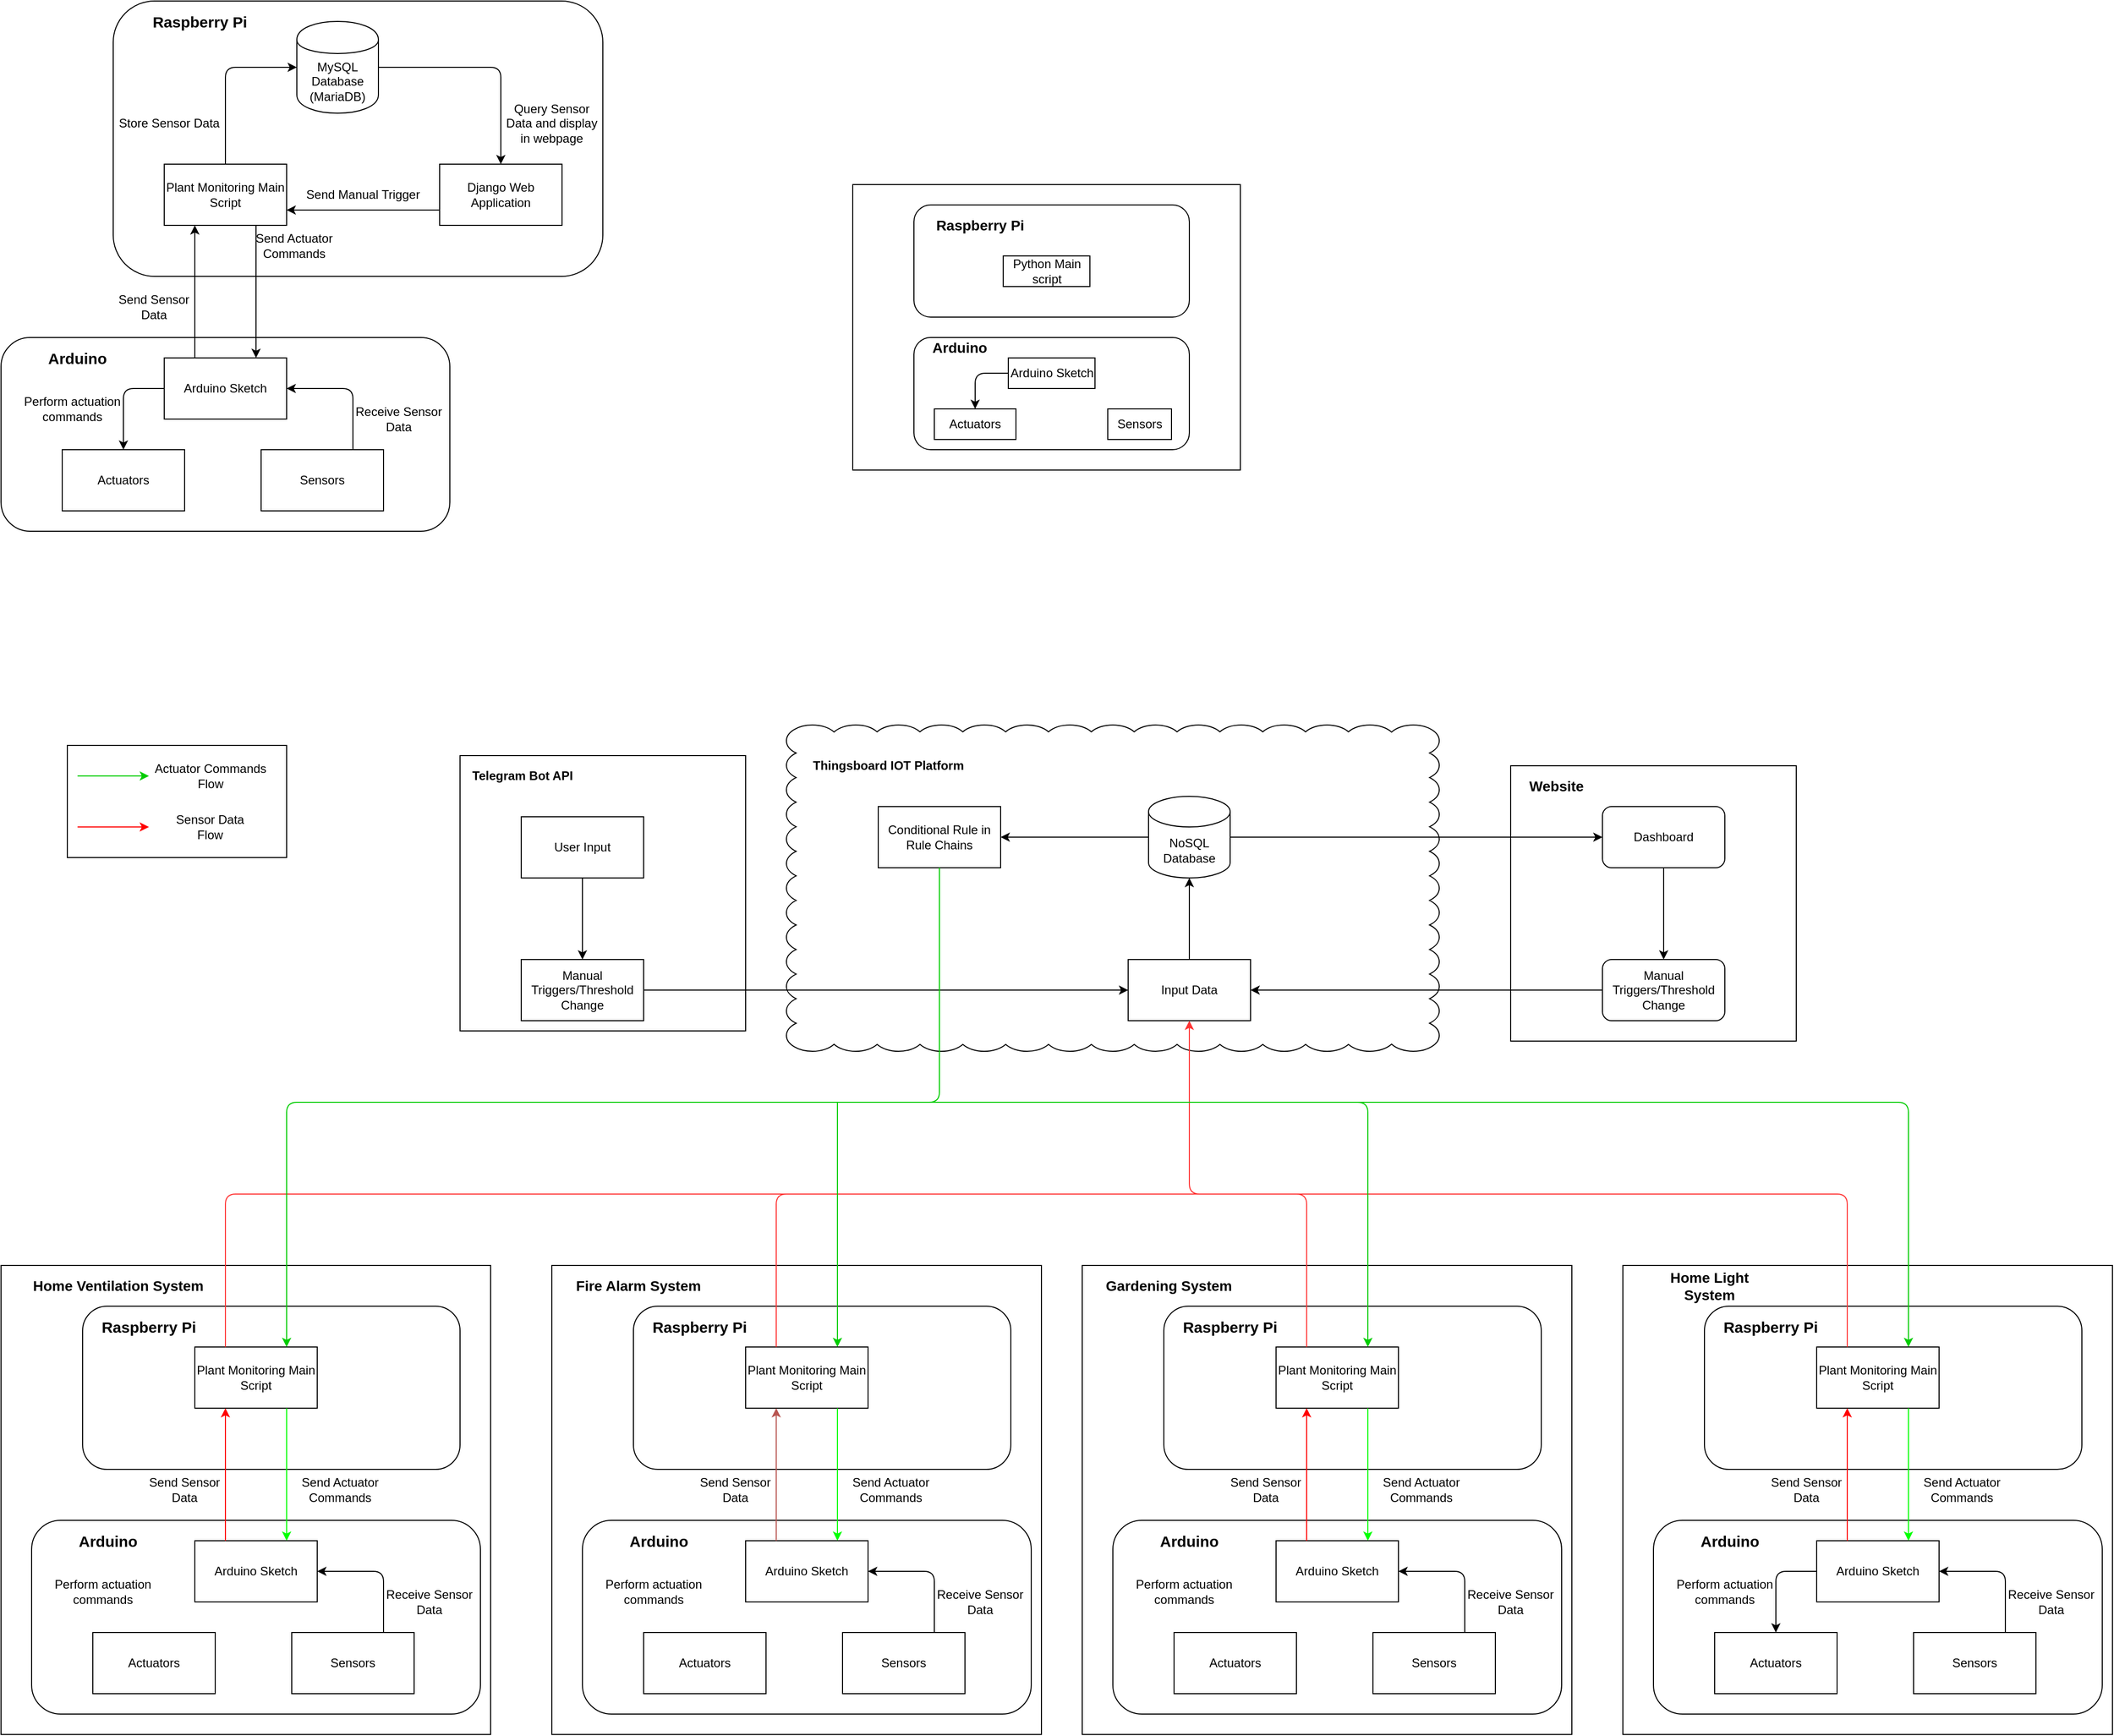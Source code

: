 <mxfile version="14.7.3" type="github">
  <diagram id="RHk_pySFA4WUQYIGAy_g" name="Page-1">
    <mxGraphModel dx="6440" dy="3587" grid="1" gridSize="10" guides="1" tooltips="1" connect="1" arrows="1" fold="1" page="1" pageScale="1" pageWidth="850" pageHeight="1100" math="0" shadow="0">
      <root>
        <mxCell id="0" />
        <mxCell id="1" parent="0" />
        <mxCell id="jMAbbTSeN2lzTfF_vfag-72" value="" style="rounded=0;whiteSpace=wrap;html=1;" vertex="1" parent="1">
          <mxGeometry x="630" y="630" width="480" height="460" as="geometry" />
        </mxCell>
        <mxCell id="jMAbbTSeN2lzTfF_vfag-3" value="" style="whiteSpace=wrap;html=1;shape=mxgraph.basic.cloud_rect" vertex="1" parent="1">
          <mxGeometry x="-190" y="100" width="640" height="320" as="geometry" />
        </mxCell>
        <mxCell id="jMAbbTSeN2lzTfF_vfag-4" value="Input Data" style="rounded=0;whiteSpace=wrap;html=1;" vertex="1" parent="1">
          <mxGeometry x="145" y="330" width="120" height="60" as="geometry" />
        </mxCell>
        <mxCell id="jMAbbTSeN2lzTfF_vfag-5" value="Conditional Rule in Rule Chains" style="rounded=0;whiteSpace=wrap;html=1;" vertex="1" parent="1">
          <mxGeometry x="-100" y="180" width="120" height="60" as="geometry" />
        </mxCell>
        <mxCell id="jMAbbTSeN2lzTfF_vfag-6" value="NoSQL Database" style="shape=cylinder3;whiteSpace=wrap;html=1;boundedLbl=1;backgroundOutline=1;size=15;" vertex="1" parent="1">
          <mxGeometry x="165" y="170" width="80" height="80" as="geometry" />
        </mxCell>
        <mxCell id="jMAbbTSeN2lzTfF_vfag-7" value="" style="endArrow=classic;html=1;exitX=0.5;exitY=0;exitDx=0;exitDy=0;" edge="1" parent="1" source="jMAbbTSeN2lzTfF_vfag-4">
          <mxGeometry width="50" height="50" relative="1" as="geometry">
            <mxPoint x="170" y="550" as="sourcePoint" />
            <mxPoint x="205" y="250" as="targetPoint" />
          </mxGeometry>
        </mxCell>
        <mxCell id="jMAbbTSeN2lzTfF_vfag-8" value="" style="endArrow=classic;html=1;entryX=1;entryY=0.5;entryDx=0;entryDy=0;exitX=0;exitY=0.5;exitDx=0;exitDy=0;exitPerimeter=0;" edge="1" parent="1" source="jMAbbTSeN2lzTfF_vfag-6" target="jMAbbTSeN2lzTfF_vfag-5">
          <mxGeometry width="50" height="50" relative="1" as="geometry">
            <mxPoint x="450" y="650" as="sourcePoint" />
            <mxPoint x="500" y="600" as="targetPoint" />
          </mxGeometry>
        </mxCell>
        <mxCell id="jMAbbTSeN2lzTfF_vfag-10" value="" style="rounded=0;whiteSpace=wrap;html=1;" vertex="1" parent="1">
          <mxGeometry x="-125" y="-430" width="380" height="280" as="geometry" />
        </mxCell>
        <mxCell id="jMAbbTSeN2lzTfF_vfag-13" value="" style="rounded=1;whiteSpace=wrap;html=1;" vertex="1" parent="1">
          <mxGeometry x="-850" y="-610" width="480" height="270" as="geometry" />
        </mxCell>
        <mxCell id="jMAbbTSeN2lzTfF_vfag-14" value="" style="rounded=1;whiteSpace=wrap;html=1;" vertex="1" parent="1">
          <mxGeometry x="-960" y="-280" width="440" height="190" as="geometry" />
        </mxCell>
        <mxCell id="jMAbbTSeN2lzTfF_vfag-15" value="Django Web Application" style="rounded=0;whiteSpace=wrap;html=1;" vertex="1" parent="1">
          <mxGeometry x="-530" y="-450" width="120" height="60" as="geometry" />
        </mxCell>
        <mxCell id="jMAbbTSeN2lzTfF_vfag-16" value="&lt;span&gt;MySQL Database&lt;/span&gt;&lt;br&gt;&lt;span&gt;(MariaDB)&lt;/span&gt;" style="shape=cylinder;whiteSpace=wrap;html=1;boundedLbl=1;backgroundOutline=1;" vertex="1" parent="1">
          <mxGeometry x="-670" y="-590" width="80" height="90" as="geometry" />
        </mxCell>
        <mxCell id="jMAbbTSeN2lzTfF_vfag-17" value="Plant Monitoring Main Script" style="rounded=0;whiteSpace=wrap;html=1;" vertex="1" parent="1">
          <mxGeometry x="-800" y="-450" width="120" height="60" as="geometry" />
        </mxCell>
        <mxCell id="jMAbbTSeN2lzTfF_vfag-18" value="Arduino Sketch" style="rounded=0;whiteSpace=wrap;html=1;" vertex="1" parent="1">
          <mxGeometry x="-800" y="-260" width="120" height="60" as="geometry" />
        </mxCell>
        <mxCell id="jMAbbTSeN2lzTfF_vfag-19" value="" style="endArrow=classic;html=1;entryX=1;entryY=0.75;entryDx=0;entryDy=0;exitX=0;exitY=0.75;exitDx=0;exitDy=0;" edge="1" parent="1" source="jMAbbTSeN2lzTfF_vfag-15" target="jMAbbTSeN2lzTfF_vfag-17">
          <mxGeometry width="50" height="50" relative="1" as="geometry">
            <mxPoint x="-440" y="-270" as="sourcePoint" />
            <mxPoint x="-390" y="-320" as="targetPoint" />
          </mxGeometry>
        </mxCell>
        <mxCell id="jMAbbTSeN2lzTfF_vfag-20" value="" style="endArrow=classic;html=1;exitX=0.5;exitY=0;exitDx=0;exitDy=0;entryX=0;entryY=0.5;entryDx=0;entryDy=0;" edge="1" parent="1" source="jMAbbTSeN2lzTfF_vfag-17" target="jMAbbTSeN2lzTfF_vfag-16">
          <mxGeometry width="50" height="50" relative="1" as="geometry">
            <mxPoint x="-780" y="-480" as="sourcePoint" />
            <mxPoint x="-730" y="-530" as="targetPoint" />
            <Array as="points">
              <mxPoint x="-740" y="-545" />
            </Array>
          </mxGeometry>
        </mxCell>
        <mxCell id="jMAbbTSeN2lzTfF_vfag-21" value="" style="endArrow=classic;html=1;exitX=1;exitY=0.5;exitDx=0;exitDy=0;entryX=0.5;entryY=0;entryDx=0;entryDy=0;" edge="1" parent="1" source="jMAbbTSeN2lzTfF_vfag-16" target="jMAbbTSeN2lzTfF_vfag-15">
          <mxGeometry width="50" height="50" relative="1" as="geometry">
            <mxPoint x="-490" y="-490" as="sourcePoint" />
            <mxPoint x="-440" y="-540" as="targetPoint" />
            <Array as="points">
              <mxPoint x="-470" y="-545" />
            </Array>
          </mxGeometry>
        </mxCell>
        <mxCell id="jMAbbTSeN2lzTfF_vfag-22" value="" style="endArrow=classic;html=1;exitX=0.75;exitY=1;exitDx=0;exitDy=0;entryX=0.75;entryY=0;entryDx=0;entryDy=0;" edge="1" parent="1" source="jMAbbTSeN2lzTfF_vfag-17" target="jMAbbTSeN2lzTfF_vfag-18">
          <mxGeometry width="50" height="50" relative="1" as="geometry">
            <mxPoint x="-760" y="-290" as="sourcePoint" />
            <mxPoint x="-740" y="-260" as="targetPoint" />
          </mxGeometry>
        </mxCell>
        <mxCell id="jMAbbTSeN2lzTfF_vfag-23" value="Store Sensor Data" style="text;html=1;strokeColor=none;fillColor=none;align=center;verticalAlign=middle;whiteSpace=wrap;rounded=0;" vertex="1" parent="1">
          <mxGeometry x="-860" y="-500" width="130" height="20" as="geometry" />
        </mxCell>
        <mxCell id="jMAbbTSeN2lzTfF_vfag-24" value="" style="endArrow=classic;html=1;entryX=0.25;entryY=1;entryDx=0;entryDy=0;exitX=0.25;exitY=0;exitDx=0;exitDy=0;" edge="1" parent="1" source="jMAbbTSeN2lzTfF_vfag-18" target="jMAbbTSeN2lzTfF_vfag-17">
          <mxGeometry width="50" height="50" relative="1" as="geometry">
            <mxPoint x="-820" y="-280" as="sourcePoint" />
            <mxPoint x="-770" y="-330" as="targetPoint" />
          </mxGeometry>
        </mxCell>
        <mxCell id="jMAbbTSeN2lzTfF_vfag-25" value="Query Sensor Data and display in webpage" style="text;html=1;strokeColor=none;fillColor=none;align=center;verticalAlign=middle;whiteSpace=wrap;rounded=0;" vertex="1" parent="1">
          <mxGeometry x="-470" y="-500" width="100" height="20" as="geometry" />
        </mxCell>
        <mxCell id="jMAbbTSeN2lzTfF_vfag-26" value="Send Manual Trigger" style="text;html=1;strokeColor=none;fillColor=none;align=center;verticalAlign=middle;whiteSpace=wrap;rounded=0;" vertex="1" parent="1">
          <mxGeometry x="-670" y="-430" width="130" height="20" as="geometry" />
        </mxCell>
        <mxCell id="jMAbbTSeN2lzTfF_vfag-27" value="Send Actuator Commands" style="text;html=1;strokeColor=none;fillColor=none;align=center;verticalAlign=middle;whiteSpace=wrap;rounded=0;" vertex="1" parent="1">
          <mxGeometry x="-725" y="-380" width="105" height="20" as="geometry" />
        </mxCell>
        <mxCell id="jMAbbTSeN2lzTfF_vfag-28" value="Send Sensor Data" style="text;html=1;strokeColor=none;fillColor=none;align=center;verticalAlign=middle;whiteSpace=wrap;rounded=0;" vertex="1" parent="1">
          <mxGeometry x="-850" y="-320" width="80" height="20" as="geometry" />
        </mxCell>
        <mxCell id="jMAbbTSeN2lzTfF_vfag-29" value="Sensors" style="rounded=0;whiteSpace=wrap;html=1;" vertex="1" parent="1">
          <mxGeometry x="-705" y="-170" width="120" height="60" as="geometry" />
        </mxCell>
        <mxCell id="jMAbbTSeN2lzTfF_vfag-30" value="Actuators" style="rounded=0;whiteSpace=wrap;html=1;" vertex="1" parent="1">
          <mxGeometry x="-900" y="-170" width="120" height="60" as="geometry" />
        </mxCell>
        <mxCell id="jMAbbTSeN2lzTfF_vfag-31" value="" style="endArrow=classic;html=1;entryX=1;entryY=0.5;entryDx=0;entryDy=0;exitX=0.75;exitY=0;exitDx=0;exitDy=0;" edge="1" parent="1" source="jMAbbTSeN2lzTfF_vfag-29" target="jMAbbTSeN2lzTfF_vfag-18">
          <mxGeometry width="50" height="50" relative="1" as="geometry">
            <mxPoint x="-540" y="-170" as="sourcePoint" />
            <mxPoint x="-490" y="-220" as="targetPoint" />
            <Array as="points">
              <mxPoint x="-615" y="-230" />
            </Array>
          </mxGeometry>
        </mxCell>
        <mxCell id="jMAbbTSeN2lzTfF_vfag-32" value="" style="endArrow=classic;html=1;exitX=0;exitY=0.5;exitDx=0;exitDy=0;entryX=0.5;entryY=0;entryDx=0;entryDy=0;" edge="1" parent="1" source="jMAbbTSeN2lzTfF_vfag-18" target="jMAbbTSeN2lzTfF_vfag-30">
          <mxGeometry width="50" height="50" relative="1" as="geometry">
            <mxPoint x="-900" y="-210" as="sourcePoint" />
            <mxPoint x="-850" y="-260" as="targetPoint" />
            <Array as="points">
              <mxPoint x="-840" y="-230" />
            </Array>
          </mxGeometry>
        </mxCell>
        <mxCell id="jMAbbTSeN2lzTfF_vfag-33" value="Receive Sensor Data" style="text;html=1;strokeColor=none;fillColor=none;align=center;verticalAlign=middle;whiteSpace=wrap;rounded=0;" vertex="1" parent="1">
          <mxGeometry x="-620" y="-210" width="100" height="20" as="geometry" />
        </mxCell>
        <mxCell id="jMAbbTSeN2lzTfF_vfag-34" value="Perform actuation commands" style="text;html=1;strokeColor=none;fillColor=none;align=center;verticalAlign=middle;whiteSpace=wrap;rounded=0;" vertex="1" parent="1">
          <mxGeometry x="-940" y="-220" width="100" height="20" as="geometry" />
        </mxCell>
        <mxCell id="jMAbbTSeN2lzTfF_vfag-35" value="&lt;font style=&quot;font-size: 15px&quot;&gt;&lt;b&gt;Raspberry Pi&lt;/b&gt;&lt;/font&gt;" style="text;html=1;strokeColor=none;fillColor=none;align=center;verticalAlign=middle;whiteSpace=wrap;rounded=0;" vertex="1" parent="1">
          <mxGeometry x="-820" y="-600" width="110" height="20" as="geometry" />
        </mxCell>
        <mxCell id="jMAbbTSeN2lzTfF_vfag-36" value="&lt;font style=&quot;font-size: 15px&quot;&gt;&lt;b&gt;Arduino&lt;/b&gt;&lt;/font&gt;" style="text;html=1;strokeColor=none;fillColor=none;align=center;verticalAlign=middle;whiteSpace=wrap;rounded=0;" vertex="1" parent="1">
          <mxGeometry x="-940" y="-270" width="110" height="20" as="geometry" />
        </mxCell>
        <mxCell id="jMAbbTSeN2lzTfF_vfag-38" value="" style="rounded=1;whiteSpace=wrap;html=1;" vertex="1" parent="1">
          <mxGeometry x="-65" y="-280" width="270" height="110" as="geometry" />
        </mxCell>
        <mxCell id="jMAbbTSeN2lzTfF_vfag-39" value="Arduino Sketch" style="rounded=0;whiteSpace=wrap;html=1;" vertex="1" parent="1">
          <mxGeometry x="27.5" y="-260" width="85" height="30" as="geometry" />
        </mxCell>
        <mxCell id="jMAbbTSeN2lzTfF_vfag-40" value="Sensors" style="rounded=0;whiteSpace=wrap;html=1;" vertex="1" parent="1">
          <mxGeometry x="125" y="-210" width="62.5" height="30" as="geometry" />
        </mxCell>
        <mxCell id="jMAbbTSeN2lzTfF_vfag-41" value="Actuators" style="rounded=0;whiteSpace=wrap;html=1;" vertex="1" parent="1">
          <mxGeometry x="-45" y="-210" width="80" height="30" as="geometry" />
        </mxCell>
        <mxCell id="jMAbbTSeN2lzTfF_vfag-43" value="" style="rounded=1;whiteSpace=wrap;html=1;" vertex="1" parent="1">
          <mxGeometry x="-65" y="-410" width="270" height="110" as="geometry" />
        </mxCell>
        <mxCell id="jMAbbTSeN2lzTfF_vfag-44" value="Python Main script" style="rounded=0;whiteSpace=wrap;html=1;" vertex="1" parent="1">
          <mxGeometry x="22.5" y="-360" width="85" height="30" as="geometry" />
        </mxCell>
        <mxCell id="jMAbbTSeN2lzTfF_vfag-45" value="&lt;font size=&quot;1&quot;&gt;&lt;b style=&quot;font-size: 14px&quot;&gt;Raspberry Pi&lt;/b&gt;&lt;/font&gt;" style="text;html=1;strokeColor=none;fillColor=none;align=center;verticalAlign=middle;whiteSpace=wrap;rounded=0;" vertex="1" parent="1">
          <mxGeometry x="-55" y="-400" width="110" height="20" as="geometry" />
        </mxCell>
        <mxCell id="jMAbbTSeN2lzTfF_vfag-46" value="&lt;font size=&quot;1&quot;&gt;&lt;b style=&quot;font-size: 14px&quot;&gt;Arduino&lt;/b&gt;&lt;/font&gt;" style="text;html=1;strokeColor=none;fillColor=none;align=center;verticalAlign=middle;whiteSpace=wrap;rounded=0;" vertex="1" parent="1">
          <mxGeometry x="-55" y="-280" width="70" height="20" as="geometry" />
        </mxCell>
        <mxCell id="jMAbbTSeN2lzTfF_vfag-47" value="" style="endArrow=classic;html=1;entryX=0.5;entryY=0;entryDx=0;entryDy=0;exitX=0;exitY=0.5;exitDx=0;exitDy=0;" edge="1" parent="1" source="jMAbbTSeN2lzTfF_vfag-39" target="jMAbbTSeN2lzTfF_vfag-41">
          <mxGeometry width="50" height="50" relative="1" as="geometry">
            <mxPoint x="-265" y="-230" as="sourcePoint" />
            <mxPoint x="-215" y="-280" as="targetPoint" />
            <Array as="points">
              <mxPoint x="-5" y="-245" />
            </Array>
          </mxGeometry>
        </mxCell>
        <mxCell id="jMAbbTSeN2lzTfF_vfag-48" value="" style="rounded=1;whiteSpace=wrap;html=1;" vertex="1" parent="1">
          <mxGeometry x="710" y="670" width="370" height="160" as="geometry" />
        </mxCell>
        <mxCell id="jMAbbTSeN2lzTfF_vfag-49" value="" style="rounded=1;whiteSpace=wrap;html=1;" vertex="1" parent="1">
          <mxGeometry x="660" y="880" width="440" height="190" as="geometry" />
        </mxCell>
        <mxCell id="jMAbbTSeN2lzTfF_vfag-52" value="Plant Monitoring Main Script" style="rounded=0;whiteSpace=wrap;html=1;" vertex="1" parent="1">
          <mxGeometry x="820" y="710" width="120" height="60" as="geometry" />
        </mxCell>
        <mxCell id="jMAbbTSeN2lzTfF_vfag-53" value="Arduino Sketch" style="rounded=0;whiteSpace=wrap;html=1;" vertex="1" parent="1">
          <mxGeometry x="820" y="900" width="120" height="60" as="geometry" />
        </mxCell>
        <mxCell id="jMAbbTSeN2lzTfF_vfag-57" value="" style="endArrow=classic;html=1;exitX=0.75;exitY=1;exitDx=0;exitDy=0;entryX=0.75;entryY=0;entryDx=0;entryDy=0;strokeColor=#00FF00;" edge="1" source="jMAbbTSeN2lzTfF_vfag-52" target="jMAbbTSeN2lzTfF_vfag-53" parent="1">
          <mxGeometry width="50" height="50" relative="1" as="geometry">
            <mxPoint x="860" y="870" as="sourcePoint" />
            <mxPoint x="880" y="900" as="targetPoint" />
          </mxGeometry>
        </mxCell>
        <mxCell id="jMAbbTSeN2lzTfF_vfag-59" value="" style="endArrow=classic;html=1;entryX=0.25;entryY=1;entryDx=0;entryDy=0;exitX=0.25;exitY=0;exitDx=0;exitDy=0;strokeColor=#FF0000;" edge="1" source="jMAbbTSeN2lzTfF_vfag-53" target="jMAbbTSeN2lzTfF_vfag-52" parent="1">
          <mxGeometry width="50" height="50" relative="1" as="geometry">
            <mxPoint x="800" y="880" as="sourcePoint" />
            <mxPoint x="850" y="830" as="targetPoint" />
          </mxGeometry>
        </mxCell>
        <mxCell id="jMAbbTSeN2lzTfF_vfag-62" value="Send Actuator Commands" style="text;html=1;strokeColor=none;fillColor=none;align=center;verticalAlign=middle;whiteSpace=wrap;rounded=0;" vertex="1" parent="1">
          <mxGeometry x="910" y="840" width="105" height="20" as="geometry" />
        </mxCell>
        <mxCell id="jMAbbTSeN2lzTfF_vfag-63" value="Send Sensor Data" style="text;html=1;strokeColor=none;fillColor=none;align=center;verticalAlign=middle;whiteSpace=wrap;rounded=0;" vertex="1" parent="1">
          <mxGeometry x="770" y="840" width="80" height="20" as="geometry" />
        </mxCell>
        <mxCell id="jMAbbTSeN2lzTfF_vfag-64" value="Sensors" style="rounded=0;whiteSpace=wrap;html=1;" vertex="1" parent="1">
          <mxGeometry x="915" y="990" width="120" height="60" as="geometry" />
        </mxCell>
        <mxCell id="jMAbbTSeN2lzTfF_vfag-65" value="Actuators" style="rounded=0;whiteSpace=wrap;html=1;" vertex="1" parent="1">
          <mxGeometry x="720" y="990" width="120" height="60" as="geometry" />
        </mxCell>
        <mxCell id="jMAbbTSeN2lzTfF_vfag-66" value="" style="endArrow=classic;html=1;entryX=1;entryY=0.5;entryDx=0;entryDy=0;exitX=0.75;exitY=0;exitDx=0;exitDy=0;" edge="1" source="jMAbbTSeN2lzTfF_vfag-64" target="jMAbbTSeN2lzTfF_vfag-53" parent="1">
          <mxGeometry width="50" height="50" relative="1" as="geometry">
            <mxPoint x="1080" y="990" as="sourcePoint" />
            <mxPoint x="1130" y="940" as="targetPoint" />
            <Array as="points">
              <mxPoint x="1005" y="930" />
            </Array>
          </mxGeometry>
        </mxCell>
        <mxCell id="jMAbbTSeN2lzTfF_vfag-67" value="" style="endArrow=classic;html=1;exitX=0;exitY=0.5;exitDx=0;exitDy=0;entryX=0.5;entryY=0;entryDx=0;entryDy=0;" edge="1" source="jMAbbTSeN2lzTfF_vfag-53" target="jMAbbTSeN2lzTfF_vfag-65" parent="1">
          <mxGeometry width="50" height="50" relative="1" as="geometry">
            <mxPoint x="720" y="950" as="sourcePoint" />
            <mxPoint x="770" y="900" as="targetPoint" />
            <Array as="points">
              <mxPoint x="780" y="930" />
            </Array>
          </mxGeometry>
        </mxCell>
        <mxCell id="jMAbbTSeN2lzTfF_vfag-68" value="Receive Sensor Data" style="text;html=1;strokeColor=none;fillColor=none;align=center;verticalAlign=middle;whiteSpace=wrap;rounded=0;" vertex="1" parent="1">
          <mxGeometry x="1000" y="950" width="100" height="20" as="geometry" />
        </mxCell>
        <mxCell id="jMAbbTSeN2lzTfF_vfag-69" value="Perform actuation commands" style="text;html=1;strokeColor=none;fillColor=none;align=center;verticalAlign=middle;whiteSpace=wrap;rounded=0;" vertex="1" parent="1">
          <mxGeometry x="680" y="940" width="100" height="20" as="geometry" />
        </mxCell>
        <mxCell id="jMAbbTSeN2lzTfF_vfag-70" value="&lt;font style=&quot;font-size: 15px&quot;&gt;&lt;b&gt;Raspberry Pi&lt;/b&gt;&lt;/font&gt;" style="text;html=1;strokeColor=none;fillColor=none;align=center;verticalAlign=middle;whiteSpace=wrap;rounded=0;" vertex="1" parent="1">
          <mxGeometry x="720" y="680" width="110" height="20" as="geometry" />
        </mxCell>
        <mxCell id="jMAbbTSeN2lzTfF_vfag-71" value="&lt;font style=&quot;font-size: 15px&quot;&gt;&lt;b&gt;Arduino&lt;/b&gt;&lt;/font&gt;" style="text;html=1;strokeColor=none;fillColor=none;align=center;verticalAlign=middle;whiteSpace=wrap;rounded=0;" vertex="1" parent="1">
          <mxGeometry x="680" y="890" width="110" height="20" as="geometry" />
        </mxCell>
        <mxCell id="jMAbbTSeN2lzTfF_vfag-73" value="&lt;font style=&quot;font-size: 14px&quot;&gt;&lt;b&gt;Home Light System&lt;/b&gt;&lt;/font&gt;" style="text;html=1;strokeColor=none;fillColor=none;align=center;verticalAlign=middle;whiteSpace=wrap;rounded=0;" vertex="1" parent="1">
          <mxGeometry x="650" y="640" width="130" height="20" as="geometry" />
        </mxCell>
        <mxCell id="jMAbbTSeN2lzTfF_vfag-75" value="" style="endArrow=classic;html=1;exitX=0.25;exitY=0;exitDx=0;exitDy=0;entryX=0.5;entryY=1;entryDx=0;entryDy=0;strokeColor=#FF3333;" edge="1" parent="1" source="jMAbbTSeN2lzTfF_vfag-52" target="jMAbbTSeN2lzTfF_vfag-4">
          <mxGeometry width="50" height="50" relative="1" as="geometry">
            <mxPoint x="10" y="560" as="sourcePoint" />
            <mxPoint x="205" y="420" as="targetPoint" />
            <Array as="points">
              <mxPoint x="850" y="560" />
              <mxPoint x="205" y="560" />
            </Array>
          </mxGeometry>
        </mxCell>
        <mxCell id="jMAbbTSeN2lzTfF_vfag-81" value="" style="rounded=0;whiteSpace=wrap;html=1;" vertex="1" parent="1">
          <mxGeometry x="520" y="140" width="280" height="270" as="geometry" />
        </mxCell>
        <mxCell id="jMAbbTSeN2lzTfF_vfag-82" value="" style="endArrow=classic;html=1;exitX=1;exitY=0.5;exitDx=0;exitDy=0;exitPerimeter=0;entryX=0;entryY=0.5;entryDx=0;entryDy=0;" edge="1" parent="1" source="jMAbbTSeN2lzTfF_vfag-6" target="jMAbbTSeN2lzTfF_vfag-83">
          <mxGeometry width="50" height="50" relative="1" as="geometry">
            <mxPoint x="480" y="460" as="sourcePoint" />
            <mxPoint x="540" y="360" as="targetPoint" />
          </mxGeometry>
        </mxCell>
        <mxCell id="jMAbbTSeN2lzTfF_vfag-83" value="Dashboard" style="rounded=1;whiteSpace=wrap;html=1;" vertex="1" parent="1">
          <mxGeometry x="610" y="180" width="120" height="60" as="geometry" />
        </mxCell>
        <mxCell id="jMAbbTSeN2lzTfF_vfag-84" value="Manual Triggers/Threshold Change" style="rounded=1;whiteSpace=wrap;html=1;" vertex="1" parent="1">
          <mxGeometry x="610" y="330" width="120" height="60" as="geometry" />
        </mxCell>
        <mxCell id="jMAbbTSeN2lzTfF_vfag-86" value="&lt;font style=&quot;font-size: 14px&quot;&gt;&lt;b&gt;Website&lt;/b&gt;&lt;/font&gt;" style="text;html=1;strokeColor=none;fillColor=none;align=center;verticalAlign=middle;whiteSpace=wrap;rounded=0;" vertex="1" parent="1">
          <mxGeometry x="500" y="150" width="130" height="20" as="geometry" />
        </mxCell>
        <mxCell id="jMAbbTSeN2lzTfF_vfag-88" value="" style="endArrow=classic;html=1;entryX=1;entryY=0.5;entryDx=0;entryDy=0;exitX=0;exitY=0.5;exitDx=0;exitDy=0;" edge="1" parent="1" source="jMAbbTSeN2lzTfF_vfag-84" target="jMAbbTSeN2lzTfF_vfag-4">
          <mxGeometry width="50" height="50" relative="1" as="geometry">
            <mxPoint x="550" y="530" as="sourcePoint" />
            <mxPoint x="600" y="480" as="targetPoint" />
          </mxGeometry>
        </mxCell>
        <mxCell id="jMAbbTSeN2lzTfF_vfag-89" value="&lt;b&gt;Thingsboard IOT Platform&lt;/b&gt;" style="text;html=1;strokeColor=none;fillColor=none;align=center;verticalAlign=middle;whiteSpace=wrap;rounded=0;" vertex="1" parent="1">
          <mxGeometry x="-170" y="130" width="160" height="20" as="geometry" />
        </mxCell>
        <mxCell id="jMAbbTSeN2lzTfF_vfag-90" value="" style="rounded=0;whiteSpace=wrap;html=1;" vertex="1" parent="1">
          <mxGeometry x="-510" y="130" width="280" height="270" as="geometry" />
        </mxCell>
        <mxCell id="jMAbbTSeN2lzTfF_vfag-91" value="&lt;b&gt;Telegram Bot API&lt;/b&gt;" style="text;html=1;strokeColor=none;fillColor=none;align=left;verticalAlign=middle;whiteSpace=wrap;rounded=0;" vertex="1" parent="1">
          <mxGeometry x="-500" y="140" width="160" height="20" as="geometry" />
        </mxCell>
        <mxCell id="jMAbbTSeN2lzTfF_vfag-92" value="&lt;span&gt;Manual Triggers/Threshold Change&lt;/span&gt;" style="rounded=0;whiteSpace=wrap;html=1;" vertex="1" parent="1">
          <mxGeometry x="-450" y="330" width="120" height="60" as="geometry" />
        </mxCell>
        <mxCell id="jMAbbTSeN2lzTfF_vfag-93" value="" style="endArrow=classic;html=1;exitX=1;exitY=0.5;exitDx=0;exitDy=0;entryX=0;entryY=0.5;entryDx=0;entryDy=0;" edge="1" parent="1" source="jMAbbTSeN2lzTfF_vfag-92" target="jMAbbTSeN2lzTfF_vfag-4">
          <mxGeometry width="50" height="50" relative="1" as="geometry">
            <mxPoint x="-80" y="530" as="sourcePoint" />
            <mxPoint x="-30" y="480" as="targetPoint" />
          </mxGeometry>
        </mxCell>
        <mxCell id="jMAbbTSeN2lzTfF_vfag-94" value="User Input" style="rounded=0;whiteSpace=wrap;html=1;" vertex="1" parent="1">
          <mxGeometry x="-450" y="190" width="120" height="60" as="geometry" />
        </mxCell>
        <mxCell id="jMAbbTSeN2lzTfF_vfag-95" value="" style="endArrow=classic;html=1;exitX=0.5;exitY=1;exitDx=0;exitDy=0;entryX=0.5;entryY=0;entryDx=0;entryDy=0;" edge="1" parent="1" source="jMAbbTSeN2lzTfF_vfag-94" target="jMAbbTSeN2lzTfF_vfag-92">
          <mxGeometry width="50" height="50" relative="1" as="geometry">
            <mxPoint x="-370" y="520" as="sourcePoint" />
            <mxPoint x="-320" y="470" as="targetPoint" />
          </mxGeometry>
        </mxCell>
        <mxCell id="jMAbbTSeN2lzTfF_vfag-96" value="" style="endArrow=classic;html=1;exitX=0.5;exitY=1;exitDx=0;exitDy=0;entryX=0.5;entryY=0;entryDx=0;entryDy=0;" edge="1" parent="1" source="jMAbbTSeN2lzTfF_vfag-83" target="jMAbbTSeN2lzTfF_vfag-84">
          <mxGeometry width="50" height="50" relative="1" as="geometry">
            <mxPoint x="660" y="540" as="sourcePoint" />
            <mxPoint x="710" y="490" as="targetPoint" />
          </mxGeometry>
        </mxCell>
        <mxCell id="jMAbbTSeN2lzTfF_vfag-98" value="" style="rounded=0;whiteSpace=wrap;html=1;" vertex="1" parent="1">
          <mxGeometry x="100" y="630" width="480" height="460" as="geometry" />
        </mxCell>
        <mxCell id="jMAbbTSeN2lzTfF_vfag-99" value="" style="rounded=1;whiteSpace=wrap;html=1;" vertex="1" parent="1">
          <mxGeometry x="180" y="670" width="370" height="160" as="geometry" />
        </mxCell>
        <mxCell id="jMAbbTSeN2lzTfF_vfag-100" value="" style="rounded=1;whiteSpace=wrap;html=1;" vertex="1" parent="1">
          <mxGeometry x="130" y="880" width="440" height="190" as="geometry" />
        </mxCell>
        <mxCell id="jMAbbTSeN2lzTfF_vfag-101" value="Plant Monitoring Main Script" style="rounded=0;whiteSpace=wrap;html=1;" vertex="1" parent="1">
          <mxGeometry x="290" y="710" width="120" height="60" as="geometry" />
        </mxCell>
        <mxCell id="jMAbbTSeN2lzTfF_vfag-102" value="Arduino Sketch" style="rounded=0;whiteSpace=wrap;html=1;" vertex="1" parent="1">
          <mxGeometry x="290" y="900" width="120" height="60" as="geometry" />
        </mxCell>
        <mxCell id="jMAbbTSeN2lzTfF_vfag-103" value="" style="endArrow=classic;html=1;exitX=0.75;exitY=1;exitDx=0;exitDy=0;entryX=0.75;entryY=0;entryDx=0;entryDy=0;strokeColor=#00FF00;" edge="1" source="jMAbbTSeN2lzTfF_vfag-101" target="jMAbbTSeN2lzTfF_vfag-102" parent="1">
          <mxGeometry width="50" height="50" relative="1" as="geometry">
            <mxPoint x="330" y="870" as="sourcePoint" />
            <mxPoint x="350" y="900" as="targetPoint" />
          </mxGeometry>
        </mxCell>
        <mxCell id="jMAbbTSeN2lzTfF_vfag-104" value="" style="endArrow=classic;html=1;entryX=0.25;entryY=1;entryDx=0;entryDy=0;exitX=0.25;exitY=0;exitDx=0;exitDy=0;strokeColor=#FF0000;" edge="1" source="jMAbbTSeN2lzTfF_vfag-102" target="jMAbbTSeN2lzTfF_vfag-101" parent="1">
          <mxGeometry width="50" height="50" relative="1" as="geometry">
            <mxPoint x="270" y="880" as="sourcePoint" />
            <mxPoint x="320" y="830" as="targetPoint" />
          </mxGeometry>
        </mxCell>
        <mxCell id="jMAbbTSeN2lzTfF_vfag-105" value="Send Actuator Commands" style="text;html=1;strokeColor=none;fillColor=none;align=center;verticalAlign=middle;whiteSpace=wrap;rounded=0;" vertex="1" parent="1">
          <mxGeometry x="380" y="840" width="105" height="20" as="geometry" />
        </mxCell>
        <mxCell id="jMAbbTSeN2lzTfF_vfag-106" value="Send Sensor Data" style="text;html=1;strokeColor=none;fillColor=none;align=center;verticalAlign=middle;whiteSpace=wrap;rounded=0;" vertex="1" parent="1">
          <mxGeometry x="240" y="840" width="80" height="20" as="geometry" />
        </mxCell>
        <mxCell id="jMAbbTSeN2lzTfF_vfag-107" value="Sensors" style="rounded=0;whiteSpace=wrap;html=1;" vertex="1" parent="1">
          <mxGeometry x="385" y="990" width="120" height="60" as="geometry" />
        </mxCell>
        <mxCell id="jMAbbTSeN2lzTfF_vfag-108" value="Actuators" style="rounded=0;whiteSpace=wrap;html=1;" vertex="1" parent="1">
          <mxGeometry x="190" y="990" width="120" height="60" as="geometry" />
        </mxCell>
        <mxCell id="jMAbbTSeN2lzTfF_vfag-109" value="" style="endArrow=classic;html=1;entryX=1;entryY=0.5;entryDx=0;entryDy=0;exitX=0.75;exitY=0;exitDx=0;exitDy=0;" edge="1" source="jMAbbTSeN2lzTfF_vfag-107" target="jMAbbTSeN2lzTfF_vfag-102" parent="1">
          <mxGeometry width="50" height="50" relative="1" as="geometry">
            <mxPoint x="550" y="990" as="sourcePoint" />
            <mxPoint x="600" y="940" as="targetPoint" />
            <Array as="points">
              <mxPoint x="475" y="930" />
            </Array>
          </mxGeometry>
        </mxCell>
        <mxCell id="jMAbbTSeN2lzTfF_vfag-110" value="Receive Sensor Data" style="text;html=1;strokeColor=none;fillColor=none;align=center;verticalAlign=middle;whiteSpace=wrap;rounded=0;" vertex="1" parent="1">
          <mxGeometry x="470" y="950" width="100" height="20" as="geometry" />
        </mxCell>
        <mxCell id="jMAbbTSeN2lzTfF_vfag-111" value="Perform actuation commands" style="text;html=1;strokeColor=none;fillColor=none;align=center;verticalAlign=middle;whiteSpace=wrap;rounded=0;" vertex="1" parent="1">
          <mxGeometry x="150" y="940" width="100" height="20" as="geometry" />
        </mxCell>
        <mxCell id="jMAbbTSeN2lzTfF_vfag-112" value="&lt;font style=&quot;font-size: 15px&quot;&gt;&lt;b&gt;Raspberry Pi&lt;/b&gt;&lt;/font&gt;" style="text;html=1;strokeColor=none;fillColor=none;align=center;verticalAlign=middle;whiteSpace=wrap;rounded=0;" vertex="1" parent="1">
          <mxGeometry x="190" y="680" width="110" height="20" as="geometry" />
        </mxCell>
        <mxCell id="jMAbbTSeN2lzTfF_vfag-113" value="&lt;font style=&quot;font-size: 15px&quot;&gt;&lt;b&gt;Arduino&lt;/b&gt;&lt;/font&gt;" style="text;html=1;strokeColor=none;fillColor=none;align=center;verticalAlign=middle;whiteSpace=wrap;rounded=0;" vertex="1" parent="1">
          <mxGeometry x="150" y="890" width="110" height="20" as="geometry" />
        </mxCell>
        <mxCell id="jMAbbTSeN2lzTfF_vfag-114" value="&lt;font style=&quot;font-size: 14px&quot;&gt;&lt;b&gt;Gardening System&lt;/b&gt;&lt;/font&gt;" style="text;html=1;strokeColor=none;fillColor=none;align=center;verticalAlign=middle;whiteSpace=wrap;rounded=0;" vertex="1" parent="1">
          <mxGeometry x="120" y="640" width="130" height="20" as="geometry" />
        </mxCell>
        <mxCell id="jMAbbTSeN2lzTfF_vfag-115" value="" style="rounded=0;whiteSpace=wrap;html=1;" vertex="1" parent="1">
          <mxGeometry x="-420" y="630" width="480" height="460" as="geometry" />
        </mxCell>
        <mxCell id="jMAbbTSeN2lzTfF_vfag-116" value="" style="rounded=1;whiteSpace=wrap;html=1;" vertex="1" parent="1">
          <mxGeometry x="-340" y="670" width="370" height="160" as="geometry" />
        </mxCell>
        <mxCell id="jMAbbTSeN2lzTfF_vfag-117" value="" style="rounded=1;whiteSpace=wrap;html=1;" vertex="1" parent="1">
          <mxGeometry x="-390" y="880" width="440" height="190" as="geometry" />
        </mxCell>
        <mxCell id="jMAbbTSeN2lzTfF_vfag-118" value="Plant Monitoring Main Script" style="rounded=0;whiteSpace=wrap;html=1;" vertex="1" parent="1">
          <mxGeometry x="-230" y="710" width="120" height="60" as="geometry" />
        </mxCell>
        <mxCell id="jMAbbTSeN2lzTfF_vfag-119" value="Arduino Sketch" style="rounded=0;whiteSpace=wrap;html=1;" vertex="1" parent="1">
          <mxGeometry x="-230" y="900" width="120" height="60" as="geometry" />
        </mxCell>
        <mxCell id="jMAbbTSeN2lzTfF_vfag-120" value="" style="endArrow=classic;html=1;exitX=0.75;exitY=1;exitDx=0;exitDy=0;entryX=0.75;entryY=0;entryDx=0;entryDy=0;strokeColor=#00FF00;" edge="1" source="jMAbbTSeN2lzTfF_vfag-118" target="jMAbbTSeN2lzTfF_vfag-119" parent="1">
          <mxGeometry width="50" height="50" relative="1" as="geometry">
            <mxPoint x="-190" y="870" as="sourcePoint" />
            <mxPoint x="-170" y="900" as="targetPoint" />
          </mxGeometry>
        </mxCell>
        <mxCell id="jMAbbTSeN2lzTfF_vfag-121" value="" style="endArrow=classic;html=1;entryX=0.25;entryY=1;entryDx=0;entryDy=0;exitX=0.25;exitY=0;exitDx=0;exitDy=0;fillColor=#f8cecc;strokeColor=#b85450;" edge="1" source="jMAbbTSeN2lzTfF_vfag-119" target="jMAbbTSeN2lzTfF_vfag-118" parent="1">
          <mxGeometry width="50" height="50" relative="1" as="geometry">
            <mxPoint x="-250" y="880" as="sourcePoint" />
            <mxPoint x="-200" y="830" as="targetPoint" />
          </mxGeometry>
        </mxCell>
        <mxCell id="jMAbbTSeN2lzTfF_vfag-122" value="Send Actuator Commands" style="text;html=1;strokeColor=none;fillColor=none;align=center;verticalAlign=middle;whiteSpace=wrap;rounded=0;" vertex="1" parent="1">
          <mxGeometry x="-140" y="840" width="105" height="20" as="geometry" />
        </mxCell>
        <mxCell id="jMAbbTSeN2lzTfF_vfag-123" value="Send Sensor Data" style="text;html=1;strokeColor=none;fillColor=none;align=center;verticalAlign=middle;whiteSpace=wrap;rounded=0;" vertex="1" parent="1">
          <mxGeometry x="-280" y="840" width="80" height="20" as="geometry" />
        </mxCell>
        <mxCell id="jMAbbTSeN2lzTfF_vfag-124" value="Sensors" style="rounded=0;whiteSpace=wrap;html=1;" vertex="1" parent="1">
          <mxGeometry x="-135" y="990" width="120" height="60" as="geometry" />
        </mxCell>
        <mxCell id="jMAbbTSeN2lzTfF_vfag-125" value="Actuators" style="rounded=0;whiteSpace=wrap;html=1;" vertex="1" parent="1">
          <mxGeometry x="-330" y="990" width="120" height="60" as="geometry" />
        </mxCell>
        <mxCell id="jMAbbTSeN2lzTfF_vfag-126" value="" style="endArrow=classic;html=1;entryX=1;entryY=0.5;entryDx=0;entryDy=0;exitX=0.75;exitY=0;exitDx=0;exitDy=0;" edge="1" source="jMAbbTSeN2lzTfF_vfag-124" target="jMAbbTSeN2lzTfF_vfag-119" parent="1">
          <mxGeometry width="50" height="50" relative="1" as="geometry">
            <mxPoint x="30" y="990" as="sourcePoint" />
            <mxPoint x="80" y="940" as="targetPoint" />
            <Array as="points">
              <mxPoint x="-45" y="930" />
            </Array>
          </mxGeometry>
        </mxCell>
        <mxCell id="jMAbbTSeN2lzTfF_vfag-127" value="Receive Sensor Data" style="text;html=1;strokeColor=none;fillColor=none;align=center;verticalAlign=middle;whiteSpace=wrap;rounded=0;" vertex="1" parent="1">
          <mxGeometry x="-50" y="950" width="100" height="20" as="geometry" />
        </mxCell>
        <mxCell id="jMAbbTSeN2lzTfF_vfag-128" value="Perform actuation commands" style="text;html=1;strokeColor=none;fillColor=none;align=center;verticalAlign=middle;whiteSpace=wrap;rounded=0;" vertex="1" parent="1">
          <mxGeometry x="-370" y="940" width="100" height="20" as="geometry" />
        </mxCell>
        <mxCell id="jMAbbTSeN2lzTfF_vfag-129" value="&lt;font style=&quot;font-size: 15px&quot;&gt;&lt;b&gt;Raspberry Pi&lt;/b&gt;&lt;/font&gt;" style="text;html=1;strokeColor=none;fillColor=none;align=center;verticalAlign=middle;whiteSpace=wrap;rounded=0;" vertex="1" parent="1">
          <mxGeometry x="-330" y="680" width="110" height="20" as="geometry" />
        </mxCell>
        <mxCell id="jMAbbTSeN2lzTfF_vfag-130" value="&lt;font style=&quot;font-size: 15px&quot;&gt;&lt;b&gt;Arduino&lt;/b&gt;&lt;/font&gt;" style="text;html=1;strokeColor=none;fillColor=none;align=center;verticalAlign=middle;whiteSpace=wrap;rounded=0;" vertex="1" parent="1">
          <mxGeometry x="-370" y="890" width="110" height="20" as="geometry" />
        </mxCell>
        <mxCell id="jMAbbTSeN2lzTfF_vfag-131" value="&lt;font style=&quot;font-size: 14px&quot;&gt;&lt;b&gt;Fire Alarm System&lt;/b&gt;&lt;/font&gt;" style="text;html=1;strokeColor=none;fillColor=none;align=center;verticalAlign=middle;whiteSpace=wrap;rounded=0;" vertex="1" parent="1">
          <mxGeometry x="-400" y="640" width="130" height="20" as="geometry" />
        </mxCell>
        <mxCell id="jMAbbTSeN2lzTfF_vfag-132" value="" style="rounded=0;whiteSpace=wrap;html=1;" vertex="1" parent="1">
          <mxGeometry x="-960" y="630" width="480" height="460" as="geometry" />
        </mxCell>
        <mxCell id="jMAbbTSeN2lzTfF_vfag-133" value="" style="rounded=1;whiteSpace=wrap;html=1;" vertex="1" parent="1">
          <mxGeometry x="-880" y="670" width="370" height="160" as="geometry" />
        </mxCell>
        <mxCell id="jMAbbTSeN2lzTfF_vfag-134" value="" style="rounded=1;whiteSpace=wrap;html=1;" vertex="1" parent="1">
          <mxGeometry x="-930" y="880" width="440" height="190" as="geometry" />
        </mxCell>
        <mxCell id="jMAbbTSeN2lzTfF_vfag-135" value="Plant Monitoring Main Script" style="rounded=0;whiteSpace=wrap;html=1;" vertex="1" parent="1">
          <mxGeometry x="-770" y="710" width="120" height="60" as="geometry" />
        </mxCell>
        <mxCell id="jMAbbTSeN2lzTfF_vfag-136" value="Arduino Sketch" style="rounded=0;whiteSpace=wrap;html=1;" vertex="1" parent="1">
          <mxGeometry x="-770" y="900" width="120" height="60" as="geometry" />
        </mxCell>
        <mxCell id="jMAbbTSeN2lzTfF_vfag-137" value="" style="endArrow=classic;html=1;exitX=0.75;exitY=1;exitDx=0;exitDy=0;entryX=0.75;entryY=0;entryDx=0;entryDy=0;strokeColor=#00FF00;" edge="1" source="jMAbbTSeN2lzTfF_vfag-135" target="jMAbbTSeN2lzTfF_vfag-136" parent="1">
          <mxGeometry width="50" height="50" relative="1" as="geometry">
            <mxPoint x="-730" y="870" as="sourcePoint" />
            <mxPoint x="-710" y="900" as="targetPoint" />
          </mxGeometry>
        </mxCell>
        <mxCell id="jMAbbTSeN2lzTfF_vfag-138" value="" style="endArrow=classic;html=1;entryX=0.25;entryY=1;entryDx=0;entryDy=0;exitX=0.25;exitY=0;exitDx=0;exitDy=0;strokeColor=#FF0000;" edge="1" source="jMAbbTSeN2lzTfF_vfag-136" target="jMAbbTSeN2lzTfF_vfag-135" parent="1">
          <mxGeometry width="50" height="50" relative="1" as="geometry">
            <mxPoint x="-790" y="880" as="sourcePoint" />
            <mxPoint x="-740" y="830" as="targetPoint" />
          </mxGeometry>
        </mxCell>
        <mxCell id="jMAbbTSeN2lzTfF_vfag-139" value="Send Actuator Commands" style="text;html=1;strokeColor=none;fillColor=none;align=center;verticalAlign=middle;whiteSpace=wrap;rounded=0;" vertex="1" parent="1">
          <mxGeometry x="-680" y="840" width="105" height="20" as="geometry" />
        </mxCell>
        <mxCell id="jMAbbTSeN2lzTfF_vfag-140" value="Send Sensor Data" style="text;html=1;strokeColor=none;fillColor=none;align=center;verticalAlign=middle;whiteSpace=wrap;rounded=0;" vertex="1" parent="1">
          <mxGeometry x="-820" y="840" width="80" height="20" as="geometry" />
        </mxCell>
        <mxCell id="jMAbbTSeN2lzTfF_vfag-141" value="Sensors" style="rounded=0;whiteSpace=wrap;html=1;" vertex="1" parent="1">
          <mxGeometry x="-675" y="990" width="120" height="60" as="geometry" />
        </mxCell>
        <mxCell id="jMAbbTSeN2lzTfF_vfag-142" value="Actuators" style="rounded=0;whiteSpace=wrap;html=1;" vertex="1" parent="1">
          <mxGeometry x="-870" y="990" width="120" height="60" as="geometry" />
        </mxCell>
        <mxCell id="jMAbbTSeN2lzTfF_vfag-143" value="" style="endArrow=classic;html=1;entryX=1;entryY=0.5;entryDx=0;entryDy=0;exitX=0.75;exitY=0;exitDx=0;exitDy=0;" edge="1" source="jMAbbTSeN2lzTfF_vfag-141" target="jMAbbTSeN2lzTfF_vfag-136" parent="1">
          <mxGeometry width="50" height="50" relative="1" as="geometry">
            <mxPoint x="-510" y="990" as="sourcePoint" />
            <mxPoint x="-460" y="940" as="targetPoint" />
            <Array as="points">
              <mxPoint x="-585" y="930" />
            </Array>
          </mxGeometry>
        </mxCell>
        <mxCell id="jMAbbTSeN2lzTfF_vfag-144" value="Receive Sensor Data" style="text;html=1;strokeColor=none;fillColor=none;align=center;verticalAlign=middle;whiteSpace=wrap;rounded=0;" vertex="1" parent="1">
          <mxGeometry x="-590" y="950" width="100" height="20" as="geometry" />
        </mxCell>
        <mxCell id="jMAbbTSeN2lzTfF_vfag-145" value="Perform actuation commands" style="text;html=1;strokeColor=none;fillColor=none;align=center;verticalAlign=middle;whiteSpace=wrap;rounded=0;" vertex="1" parent="1">
          <mxGeometry x="-910" y="940" width="100" height="20" as="geometry" />
        </mxCell>
        <mxCell id="jMAbbTSeN2lzTfF_vfag-146" value="&lt;font style=&quot;font-size: 15px&quot;&gt;&lt;b&gt;Raspberry Pi&lt;/b&gt;&lt;/font&gt;" style="text;html=1;strokeColor=none;fillColor=none;align=center;verticalAlign=middle;whiteSpace=wrap;rounded=0;" vertex="1" parent="1">
          <mxGeometry x="-870" y="680" width="110" height="20" as="geometry" />
        </mxCell>
        <mxCell id="jMAbbTSeN2lzTfF_vfag-147" value="&lt;font style=&quot;font-size: 15px&quot;&gt;&lt;b&gt;Arduino&lt;/b&gt;&lt;/font&gt;" style="text;html=1;strokeColor=none;fillColor=none;align=center;verticalAlign=middle;whiteSpace=wrap;rounded=0;" vertex="1" parent="1">
          <mxGeometry x="-910" y="890" width="110" height="20" as="geometry" />
        </mxCell>
        <mxCell id="jMAbbTSeN2lzTfF_vfag-148" value="&lt;font style=&quot;font-size: 14px&quot;&gt;&lt;b&gt;Home Ventilation System&lt;/b&gt;&lt;/font&gt;" style="text;html=1;strokeColor=none;fillColor=none;align=center;verticalAlign=middle;whiteSpace=wrap;rounded=0;" vertex="1" parent="1">
          <mxGeometry x="-940" y="640" width="190" height="20" as="geometry" />
        </mxCell>
        <mxCell id="jMAbbTSeN2lzTfF_vfag-150" value="" style="endArrow=none;html=1;exitX=0.25;exitY=0;exitDx=0;exitDy=0;strokeColor=#FF3333;" edge="1" parent="1" source="jMAbbTSeN2lzTfF_vfag-101">
          <mxGeometry width="50" height="50" relative="1" as="geometry">
            <mxPoint x="180" y="580" as="sourcePoint" />
            <mxPoint x="210" y="560" as="targetPoint" />
            <Array as="points">
              <mxPoint x="320" y="560" />
            </Array>
          </mxGeometry>
        </mxCell>
        <mxCell id="jMAbbTSeN2lzTfF_vfag-151" value="" style="endArrow=none;html=1;entryX=0.25;entryY=0;entryDx=0;entryDy=0;strokeColor=#FF3333;" edge="1" parent="1" target="jMAbbTSeN2lzTfF_vfag-118">
          <mxGeometry width="50" height="50" relative="1" as="geometry">
            <mxPoint x="210" y="560" as="sourcePoint" />
            <mxPoint x="10" y="490" as="targetPoint" />
            <Array as="points">
              <mxPoint x="-200" y="560" />
            </Array>
          </mxGeometry>
        </mxCell>
        <mxCell id="jMAbbTSeN2lzTfF_vfag-152" value="" style="endArrow=none;html=1;exitX=0.25;exitY=0;exitDx=0;exitDy=0;strokeColor=#FF3333;" edge="1" parent="1" source="jMAbbTSeN2lzTfF_vfag-135">
          <mxGeometry width="50" height="50" relative="1" as="geometry">
            <mxPoint x="-690" y="540" as="sourcePoint" />
            <mxPoint x="-140" y="560" as="targetPoint" />
            <Array as="points">
              <mxPoint x="-740" y="560" />
            </Array>
          </mxGeometry>
        </mxCell>
        <mxCell id="jMAbbTSeN2lzTfF_vfag-154" value="" style="endArrow=classic;html=1;exitX=0.5;exitY=1;exitDx=0;exitDy=0;fillColor=#d5e8d4;strokeColor=#00CC00;" edge="1" parent="1" source="jMAbbTSeN2lzTfF_vfag-5">
          <mxGeometry width="50" height="50" relative="1" as="geometry">
            <mxPoint x="-230" y="510" as="sourcePoint" />
            <mxPoint x="-680" y="710" as="targetPoint" />
            <Array as="points">
              <mxPoint x="-40" y="470" />
              <mxPoint x="-540" y="470" />
              <mxPoint x="-680" y="470" />
            </Array>
          </mxGeometry>
        </mxCell>
        <mxCell id="jMAbbTSeN2lzTfF_vfag-155" value="" style="endArrow=classic;html=1;entryX=0.75;entryY=0;entryDx=0;entryDy=0;fillColor=#d5e8d4;strokeColor=#00CC00;" edge="1" parent="1" target="jMAbbTSeN2lzTfF_vfag-118">
          <mxGeometry width="50" height="50" relative="1" as="geometry">
            <mxPoint x="-140" y="470" as="sourcePoint" />
            <mxPoint x="140" y="470" as="targetPoint" />
          </mxGeometry>
        </mxCell>
        <mxCell id="jMAbbTSeN2lzTfF_vfag-156" value="" style="endArrow=classic;html=1;entryX=0.75;entryY=0;entryDx=0;entryDy=0;fillColor=#d5e8d4;strokeColor=#00CC00;" edge="1" parent="1" target="jMAbbTSeN2lzTfF_vfag-101">
          <mxGeometry width="50" height="50" relative="1" as="geometry">
            <mxPoint x="-60" y="470" as="sourcePoint" />
            <mxPoint x="130" y="470" as="targetPoint" />
            <Array as="points">
              <mxPoint x="380" y="470" />
            </Array>
          </mxGeometry>
        </mxCell>
        <mxCell id="jMAbbTSeN2lzTfF_vfag-157" value="" style="endArrow=classic;html=1;entryX=0.75;entryY=0;entryDx=0;entryDy=0;fillColor=#d5e8d4;strokeColor=#00CC00;" edge="1" parent="1" target="jMAbbTSeN2lzTfF_vfag-52">
          <mxGeometry width="50" height="50" relative="1" as="geometry">
            <mxPoint x="350" y="470" as="sourcePoint" />
            <mxPoint x="690" y="470" as="targetPoint" />
            <Array as="points">
              <mxPoint x="910" y="470" />
            </Array>
          </mxGeometry>
        </mxCell>
        <mxCell id="jMAbbTSeN2lzTfF_vfag-160" value="" style="rounded=0;whiteSpace=wrap;html=1;" vertex="1" parent="1">
          <mxGeometry x="-895" y="120" width="215" height="110" as="geometry" />
        </mxCell>
        <mxCell id="jMAbbTSeN2lzTfF_vfag-162" value="" style="endArrow=classic;html=1;strokeColor=#00CC00;" edge="1" parent="1">
          <mxGeometry width="50" height="50" relative="1" as="geometry">
            <mxPoint x="-885" y="150" as="sourcePoint" />
            <mxPoint x="-815" y="150" as="targetPoint" />
          </mxGeometry>
        </mxCell>
        <mxCell id="jMAbbTSeN2lzTfF_vfag-163" value="" style="endArrow=classic;html=1;strokeColor=#FF0000;" edge="1" parent="1">
          <mxGeometry width="50" height="50" relative="1" as="geometry">
            <mxPoint x="-885" y="200" as="sourcePoint" />
            <mxPoint x="-815" y="200" as="targetPoint" />
          </mxGeometry>
        </mxCell>
        <mxCell id="jMAbbTSeN2lzTfF_vfag-164" value="Actuator Commands&lt;br&gt;Flow" style="text;html=1;strokeColor=none;fillColor=none;align=center;verticalAlign=middle;whiteSpace=wrap;rounded=0;" vertex="1" parent="1">
          <mxGeometry x="-822.5" y="140" width="135" height="20" as="geometry" />
        </mxCell>
        <mxCell id="jMAbbTSeN2lzTfF_vfag-165" value="Sensor Data Flow" style="text;html=1;strokeColor=none;fillColor=none;align=center;verticalAlign=middle;whiteSpace=wrap;rounded=0;" vertex="1" parent="1">
          <mxGeometry x="-795" y="190" width="80" height="20" as="geometry" />
        </mxCell>
      </root>
    </mxGraphModel>
  </diagram>
</mxfile>
